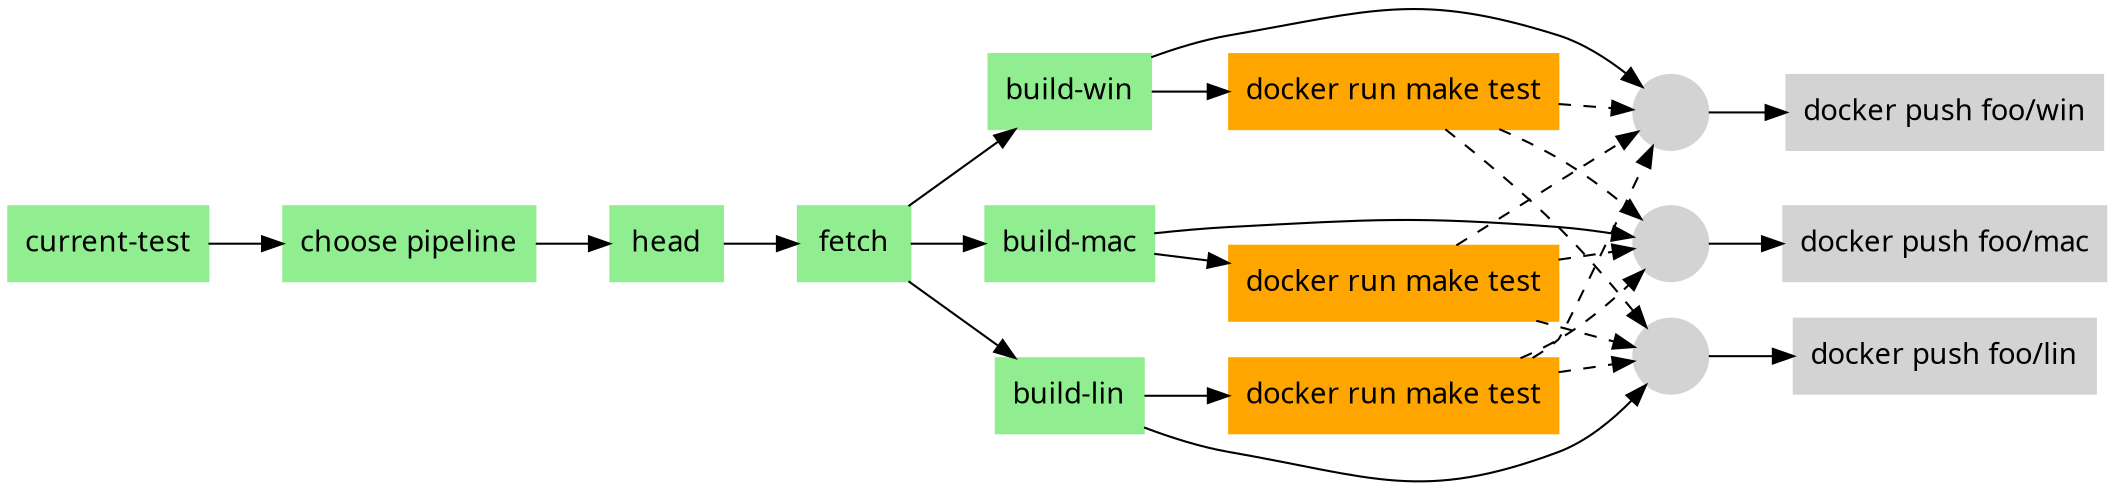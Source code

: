 digraph pipeline {
  graph [fontname="ui-system,sans-serif"]
  node [fontname="ui-system,sans-serif",shape="box"]
  edge [fontname="ui-system,sans-serif"]
  rankdir=LR
  n3 [label="current-test",color="#90ee90",fillcolor="#90ee90",style="filled"]
  n2 [label="choose pipeline",color="#90ee90",fillcolor="#90ee90",style="filled"]
  n16 [label="head",color="#90ee90",fillcolor="#90ee90",style="filled"]
  n15 [label="fetch",color="#90ee90",fillcolor="#90ee90",style="filled"]
  n14 [label="build-win",color="#90ee90",fillcolor="#90ee90",style="filled"]
  n13 [label="docker run make test",color="#ffa500",fillcolor="#ffa500",style="filled"]
  n18 [label="build-mac",color="#90ee90",fillcolor="#90ee90",style="filled"]
  n17 [label="docker run make test",color="#ffa500",fillcolor="#ffa500",style="filled"]
  n20 [label="build-lin",color="#90ee90",fillcolor="#90ee90",style="filled"]
  n19 [label="docker run make test",color="#ffa500",fillcolor="#ffa500",style="filled"]
  n8 [label="",color="#d3d3d3",fillcolor="#d3d3d3",style="filled",shape="circle"]
  n7 [label="docker push foo/win",color="#d3d3d3",fillcolor="#d3d3d3",style="filled"]
  n22 [label="",color="#d3d3d3",fillcolor="#d3d3d3",style="filled",shape="circle"]
  n21 [label="docker push foo/mac",color="#d3d3d3",fillcolor="#d3d3d3",style="filled"]
  n24 [label="",color="#d3d3d3",fillcolor="#d3d3d3",style="filled",shape="circle"]
  n23 [label="docker push foo/lin",color="#d3d3d3",fillcolor="#d3d3d3",style="filled"]
  n24 -> n23
  n20 -> n24
  n19 -> n24 [style="dashed"]
  n17 -> n24 [style="dashed"]
  n13 -> n24 [style="dashed"]
  n22 -> n21
  n18 -> n22
  n19 -> n22 [style="dashed"]
  n17 -> n22 [style="dashed"]
  n13 -> n22 [style="dashed"]
  n8 -> n7
  n14 -> n8
  n19 -> n8 [style="dashed"]
  n17 -> n8 [style="dashed"]
  n13 -> n8 [style="dashed"]
  n20 -> n19
  n15 -> n20
  n18 -> n17
  n15 -> n18
  n14 -> n13
  n15 -> n14
  n16 -> n15
  n2 -> n16
  n3 -> n2
  }
